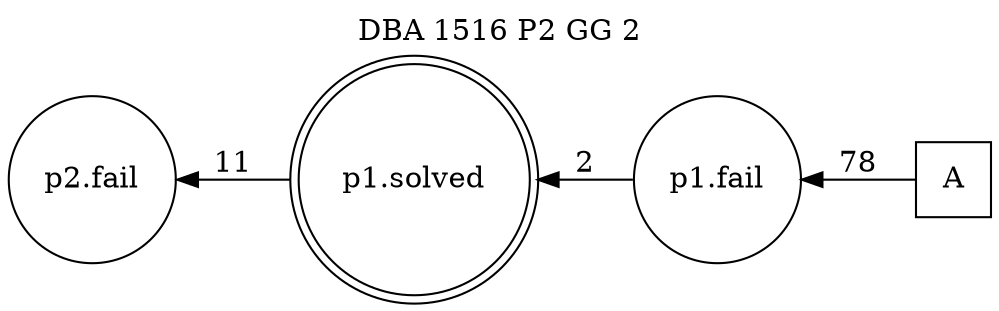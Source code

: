 digraph DBA_1516_P2_GG_2 {
labelloc="tl"
label= " DBA 1516 P2 GG 2 "
rankdir="RL";
graph [ size=" 10 , 10 !"]

"A" [shape="square" label="A"]
"p1.fail" [shape="circle" label="p1.fail"]
"p1.solved" [shape="doublecircle" label="p1.solved"]
"p2.fail" [shape="circle" label="p2.fail"]
"A" -> "p1.fail" [ label=78]
"p1.fail" -> "p1.solved" [ label=2]
"p1.solved" -> "p2.fail" [ label=11]
}
